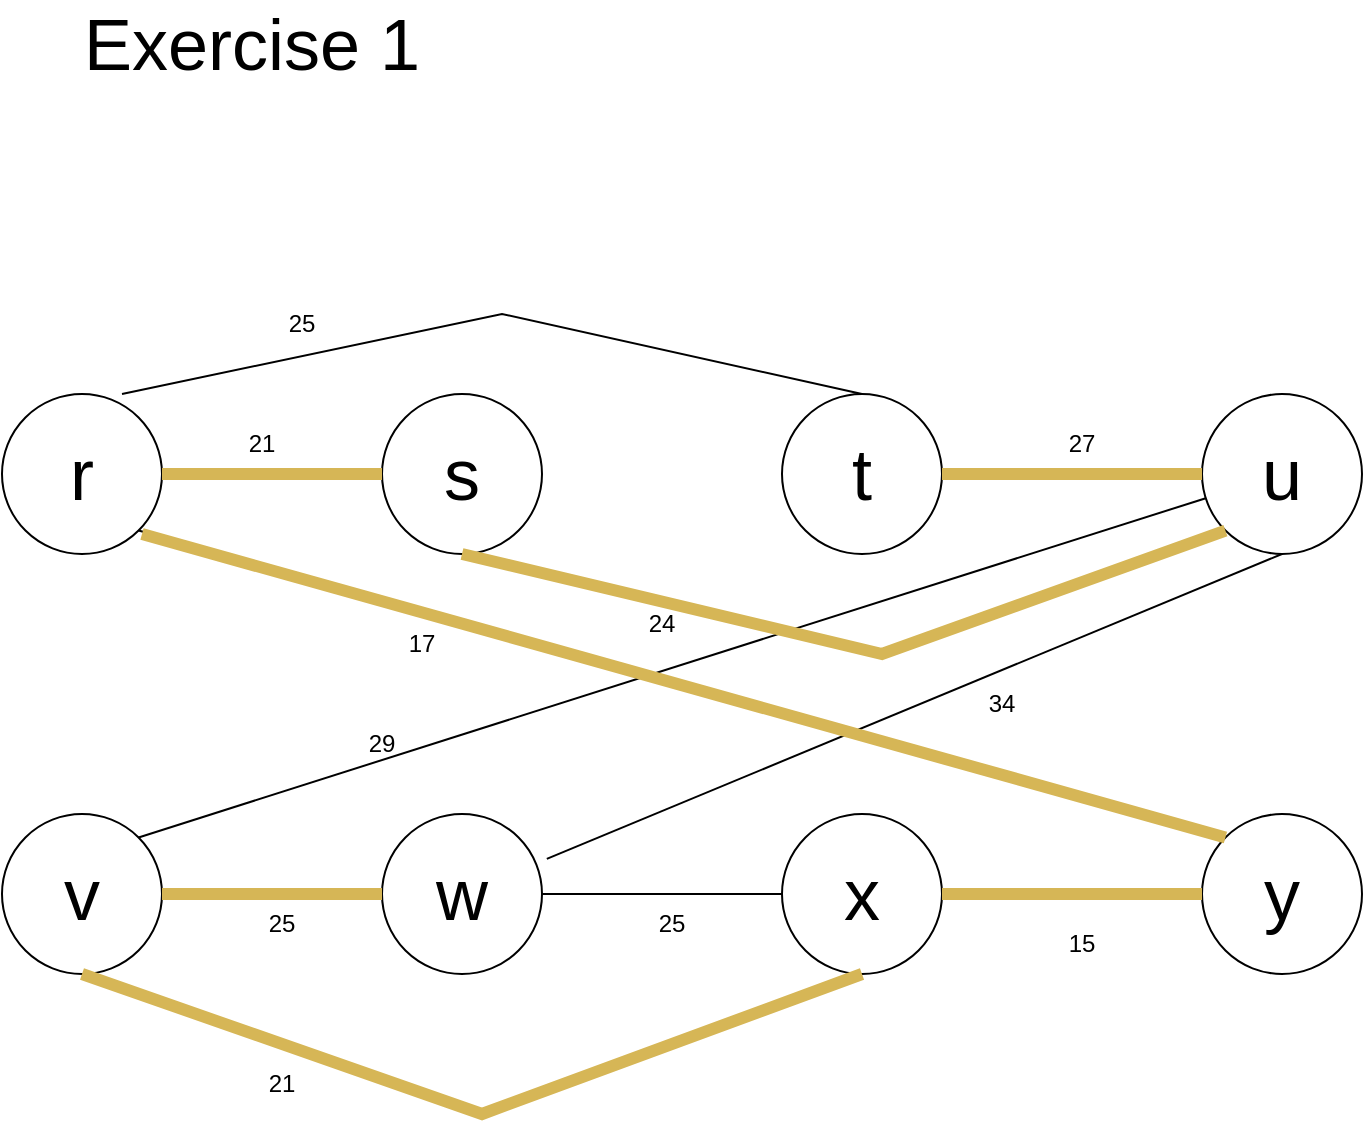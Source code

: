 <mxfile version="24.4.9" type="device">
  <diagram name="Page-1" id="AJ9c77qcmG24bCz_0KZY">
    <mxGraphModel dx="1050" dy="583" grid="1" gridSize="10" guides="1" tooltips="1" connect="1" arrows="1" fold="1" page="1" pageScale="1" pageWidth="850" pageHeight="1100" math="0" shadow="0">
      <root>
        <mxCell id="0" />
        <mxCell id="1" parent="0" />
        <mxCell id="jf-x30GgflUg1AOTOcwv-1" value="" style="ellipse;whiteSpace=wrap;html=1;aspect=fixed;" vertex="1" parent="1">
          <mxGeometry x="110" y="250" width="80" height="80" as="geometry" />
        </mxCell>
        <mxCell id="jf-x30GgflUg1AOTOcwv-2" value="&lt;font style=&quot;font-size: 36px;&quot;&gt;r&lt;/font&gt;" style="text;html=1;align=center;verticalAlign=middle;whiteSpace=wrap;rounded=0;" vertex="1" parent="1">
          <mxGeometry x="120" y="275" width="60" height="30" as="geometry" />
        </mxCell>
        <mxCell id="jf-x30GgflUg1AOTOcwv-3" value="" style="ellipse;whiteSpace=wrap;html=1;aspect=fixed;" vertex="1" parent="1">
          <mxGeometry x="300" y="250" width="80" height="80" as="geometry" />
        </mxCell>
        <mxCell id="jf-x30GgflUg1AOTOcwv-4" value="&lt;font style=&quot;font-size: 36px;&quot;&gt;s&lt;/font&gt;" style="text;html=1;align=center;verticalAlign=middle;whiteSpace=wrap;rounded=0;" vertex="1" parent="1">
          <mxGeometry x="310" y="275" width="60" height="30" as="geometry" />
        </mxCell>
        <mxCell id="jf-x30GgflUg1AOTOcwv-5" value="" style="ellipse;whiteSpace=wrap;html=1;aspect=fixed;" vertex="1" parent="1">
          <mxGeometry x="500" y="250" width="80" height="80" as="geometry" />
        </mxCell>
        <mxCell id="jf-x30GgflUg1AOTOcwv-6" value="&lt;font style=&quot;font-size: 36px;&quot;&gt;t&lt;/font&gt;" style="text;html=1;align=center;verticalAlign=middle;whiteSpace=wrap;rounded=0;" vertex="1" parent="1">
          <mxGeometry x="510" y="275" width="60" height="30" as="geometry" />
        </mxCell>
        <mxCell id="jf-x30GgflUg1AOTOcwv-7" value="" style="ellipse;whiteSpace=wrap;html=1;aspect=fixed;" vertex="1" parent="1">
          <mxGeometry x="710" y="250" width="80" height="80" as="geometry" />
        </mxCell>
        <mxCell id="jf-x30GgflUg1AOTOcwv-8" value="&lt;font style=&quot;font-size: 36px;&quot;&gt;u&lt;/font&gt;" style="text;html=1;align=center;verticalAlign=middle;whiteSpace=wrap;rounded=0;" vertex="1" parent="1">
          <mxGeometry x="720" y="275" width="60" height="30" as="geometry" />
        </mxCell>
        <mxCell id="jf-x30GgflUg1AOTOcwv-9" value="" style="ellipse;whiteSpace=wrap;html=1;aspect=fixed;" vertex="1" parent="1">
          <mxGeometry x="110" y="460" width="80" height="80" as="geometry" />
        </mxCell>
        <mxCell id="jf-x30GgflUg1AOTOcwv-10" value="&lt;font style=&quot;font-size: 36px;&quot;&gt;v&lt;/font&gt;" style="text;html=1;align=center;verticalAlign=middle;whiteSpace=wrap;rounded=0;" vertex="1" parent="1">
          <mxGeometry x="120" y="485" width="60" height="30" as="geometry" />
        </mxCell>
        <mxCell id="jf-x30GgflUg1AOTOcwv-11" value="" style="ellipse;whiteSpace=wrap;html=1;aspect=fixed;" vertex="1" parent="1">
          <mxGeometry x="300" y="460" width="80" height="80" as="geometry" />
        </mxCell>
        <mxCell id="jf-x30GgflUg1AOTOcwv-12" value="&lt;font style=&quot;font-size: 36px;&quot;&gt;w&lt;/font&gt;" style="text;html=1;align=center;verticalAlign=middle;whiteSpace=wrap;rounded=0;" vertex="1" parent="1">
          <mxGeometry x="310" y="485" width="60" height="30" as="geometry" />
        </mxCell>
        <mxCell id="jf-x30GgflUg1AOTOcwv-13" value="" style="ellipse;whiteSpace=wrap;html=1;aspect=fixed;" vertex="1" parent="1">
          <mxGeometry x="500" y="460" width="80" height="80" as="geometry" />
        </mxCell>
        <mxCell id="jf-x30GgflUg1AOTOcwv-14" value="&lt;font style=&quot;font-size: 36px;&quot;&gt;x&lt;/font&gt;" style="text;html=1;align=center;verticalAlign=middle;whiteSpace=wrap;rounded=0;" vertex="1" parent="1">
          <mxGeometry x="510" y="485" width="60" height="30" as="geometry" />
        </mxCell>
        <mxCell id="jf-x30GgflUg1AOTOcwv-15" value="" style="ellipse;whiteSpace=wrap;html=1;aspect=fixed;" vertex="1" parent="1">
          <mxGeometry x="710" y="460" width="80" height="80" as="geometry" />
        </mxCell>
        <mxCell id="jf-x30GgflUg1AOTOcwv-16" value="&lt;font style=&quot;font-size: 36px;&quot;&gt;y&lt;/font&gt;" style="text;html=1;align=center;verticalAlign=middle;whiteSpace=wrap;rounded=0;" vertex="1" parent="1">
          <mxGeometry x="720" y="485" width="60" height="30" as="geometry" />
        </mxCell>
        <mxCell id="jf-x30GgflUg1AOTOcwv-17" value="" style="endArrow=none;html=1;rounded=0;exitX=1;exitY=0.5;exitDx=0;exitDy=0;entryX=0;entryY=0.5;entryDx=0;entryDy=0;" edge="1" parent="1" source="jf-x30GgflUg1AOTOcwv-1" target="jf-x30GgflUg1AOTOcwv-3">
          <mxGeometry width="50" height="50" relative="1" as="geometry">
            <mxPoint x="240" y="380" as="sourcePoint" />
            <mxPoint x="290" y="330" as="targetPoint" />
          </mxGeometry>
        </mxCell>
        <mxCell id="jf-x30GgflUg1AOTOcwv-18" value="21" style="text;html=1;align=center;verticalAlign=middle;whiteSpace=wrap;rounded=0;" vertex="1" parent="1">
          <mxGeometry x="210" y="260" width="60" height="30" as="geometry" />
        </mxCell>
        <mxCell id="jf-x30GgflUg1AOTOcwv-19" value="" style="endArrow=none;html=1;rounded=0;exitX=0.75;exitY=0;exitDx=0;exitDy=0;exitPerimeter=0;entryX=0.5;entryY=0;entryDx=0;entryDy=0;" edge="1" parent="1" source="jf-x30GgflUg1AOTOcwv-1" target="jf-x30GgflUg1AOTOcwv-5">
          <mxGeometry width="50" height="50" relative="1" as="geometry">
            <mxPoint x="230" y="240" as="sourcePoint" />
            <mxPoint x="280" y="190" as="targetPoint" />
            <Array as="points">
              <mxPoint x="360" y="210" />
            </Array>
          </mxGeometry>
        </mxCell>
        <mxCell id="jf-x30GgflUg1AOTOcwv-20" value="25" style="text;html=1;align=center;verticalAlign=middle;whiteSpace=wrap;rounded=0;" vertex="1" parent="1">
          <mxGeometry x="230" y="200" width="60" height="30" as="geometry" />
        </mxCell>
        <mxCell id="jf-x30GgflUg1AOTOcwv-21" value="" style="endArrow=none;html=1;rounded=0;exitX=0.5;exitY=1;exitDx=0;exitDy=0;entryX=0;entryY=1;entryDx=0;entryDy=0;" edge="1" parent="1" source="jf-x30GgflUg1AOTOcwv-3" target="jf-x30GgflUg1AOTOcwv-7">
          <mxGeometry width="50" height="50" relative="1" as="geometry">
            <mxPoint x="400" y="360" as="sourcePoint" />
            <mxPoint x="450" y="310" as="targetPoint" />
            <Array as="points">
              <mxPoint x="550" y="380" />
            </Array>
          </mxGeometry>
        </mxCell>
        <mxCell id="jf-x30GgflUg1AOTOcwv-22" value="24" style="text;html=1;align=center;verticalAlign=middle;whiteSpace=wrap;rounded=0;" vertex="1" parent="1">
          <mxGeometry x="410" y="350" width="60" height="30" as="geometry" />
        </mxCell>
        <mxCell id="jf-x30GgflUg1AOTOcwv-23" value="" style="endArrow=none;html=1;rounded=0;exitX=1;exitY=1;exitDx=0;exitDy=0;entryX=0;entryY=0;entryDx=0;entryDy=0;" edge="1" parent="1" source="jf-x30GgflUg1AOTOcwv-1" target="jf-x30GgflUg1AOTOcwv-15">
          <mxGeometry width="50" height="50" relative="1" as="geometry">
            <mxPoint x="200" y="430" as="sourcePoint" />
            <mxPoint x="250" y="380" as="targetPoint" />
          </mxGeometry>
        </mxCell>
        <mxCell id="jf-x30GgflUg1AOTOcwv-24" value="17" style="text;html=1;align=center;verticalAlign=middle;whiteSpace=wrap;rounded=0;" vertex="1" parent="1">
          <mxGeometry x="290" y="360" width="60" height="30" as="geometry" />
        </mxCell>
        <mxCell id="jf-x30GgflUg1AOTOcwv-25" value="" style="endArrow=none;html=1;rounded=0;exitX=1;exitY=0.5;exitDx=0;exitDy=0;entryX=0;entryY=0.5;entryDx=0;entryDy=0;" edge="1" parent="1" source="jf-x30GgflUg1AOTOcwv-5" target="jf-x30GgflUg1AOTOcwv-7">
          <mxGeometry width="50" height="50" relative="1" as="geometry">
            <mxPoint x="600" y="310" as="sourcePoint" />
            <mxPoint x="700" y="290" as="targetPoint" />
          </mxGeometry>
        </mxCell>
        <mxCell id="jf-x30GgflUg1AOTOcwv-26" value="27" style="text;html=1;align=center;verticalAlign=middle;whiteSpace=wrap;rounded=0;" vertex="1" parent="1">
          <mxGeometry x="620" y="260" width="60" height="30" as="geometry" />
        </mxCell>
        <mxCell id="jf-x30GgflUg1AOTOcwv-27" value="" style="endArrow=none;html=1;rounded=0;exitX=1;exitY=0;exitDx=0;exitDy=0;" edge="1" parent="1" source="jf-x30GgflUg1AOTOcwv-9" target="jf-x30GgflUg1AOTOcwv-7">
          <mxGeometry width="50" height="50" relative="1" as="geometry">
            <mxPoint x="230" y="470" as="sourcePoint" />
            <mxPoint x="750" y="390" as="targetPoint" />
          </mxGeometry>
        </mxCell>
        <mxCell id="jf-x30GgflUg1AOTOcwv-32" value="29" style="text;html=1;align=center;verticalAlign=middle;whiteSpace=wrap;rounded=0;" vertex="1" parent="1">
          <mxGeometry x="270" y="410" width="60" height="30" as="geometry" />
        </mxCell>
        <mxCell id="jf-x30GgflUg1AOTOcwv-33" value="" style="endArrow=none;html=1;rounded=0;exitX=1.03;exitY=0.28;exitDx=0;exitDy=0;exitPerimeter=0;entryX=0.5;entryY=1;entryDx=0;entryDy=0;" edge="1" parent="1" source="jf-x30GgflUg1AOTOcwv-11" target="jf-x30GgflUg1AOTOcwv-7">
          <mxGeometry width="50" height="50" relative="1" as="geometry">
            <mxPoint x="420" y="480" as="sourcePoint" />
            <mxPoint x="470" y="430" as="targetPoint" />
          </mxGeometry>
        </mxCell>
        <mxCell id="jf-x30GgflUg1AOTOcwv-34" value="34" style="text;html=1;align=center;verticalAlign=middle;whiteSpace=wrap;rounded=0;" vertex="1" parent="1">
          <mxGeometry x="580" y="390" width="60" height="30" as="geometry" />
        </mxCell>
        <mxCell id="jf-x30GgflUg1AOTOcwv-35" value="" style="endArrow=none;html=1;rounded=0;exitX=1;exitY=0.5;exitDx=0;exitDy=0;entryX=0;entryY=0.5;entryDx=0;entryDy=0;" edge="1" parent="1" source="jf-x30GgflUg1AOTOcwv-9" target="jf-x30GgflUg1AOTOcwv-11">
          <mxGeometry width="50" height="50" relative="1" as="geometry">
            <mxPoint x="230" y="550" as="sourcePoint" />
            <mxPoint x="280" y="500" as="targetPoint" />
          </mxGeometry>
        </mxCell>
        <mxCell id="jf-x30GgflUg1AOTOcwv-36" value="25" style="text;html=1;align=center;verticalAlign=middle;whiteSpace=wrap;rounded=0;" vertex="1" parent="1">
          <mxGeometry x="220" y="500" width="60" height="30" as="geometry" />
        </mxCell>
        <mxCell id="jf-x30GgflUg1AOTOcwv-37" value="" style="endArrow=none;html=1;rounded=0;exitX=0.5;exitY=1;exitDx=0;exitDy=0;entryX=0.5;entryY=1;entryDx=0;entryDy=0;" edge="1" parent="1" source="jf-x30GgflUg1AOTOcwv-9" target="jf-x30GgflUg1AOTOcwv-13">
          <mxGeometry width="50" height="50" relative="1" as="geometry">
            <mxPoint x="170" y="650" as="sourcePoint" />
            <mxPoint x="220" y="600" as="targetPoint" />
            <Array as="points">
              <mxPoint x="350" y="610" />
            </Array>
          </mxGeometry>
        </mxCell>
        <mxCell id="jf-x30GgflUg1AOTOcwv-38" value="21" style="text;html=1;align=center;verticalAlign=middle;whiteSpace=wrap;rounded=0;" vertex="1" parent="1">
          <mxGeometry x="220" y="580" width="60" height="30" as="geometry" />
        </mxCell>
        <mxCell id="jf-x30GgflUg1AOTOcwv-39" value="" style="endArrow=none;html=1;rounded=0;exitX=1;exitY=0.5;exitDx=0;exitDy=0;entryX=0;entryY=0.5;entryDx=0;entryDy=0;" edge="1" parent="1" source="jf-x30GgflUg1AOTOcwv-13" target="jf-x30GgflUg1AOTOcwv-15">
          <mxGeometry width="50" height="50" relative="1" as="geometry">
            <mxPoint x="600" y="590" as="sourcePoint" />
            <mxPoint x="650" y="540" as="targetPoint" />
          </mxGeometry>
        </mxCell>
        <mxCell id="jf-x30GgflUg1AOTOcwv-40" value="15" style="text;html=1;align=center;verticalAlign=middle;whiteSpace=wrap;rounded=0;" vertex="1" parent="1">
          <mxGeometry x="620" y="510" width="60" height="30" as="geometry" />
        </mxCell>
        <mxCell id="jf-x30GgflUg1AOTOcwv-41" value="" style="endArrow=none;html=1;rounded=0;exitX=1;exitY=0.5;exitDx=0;exitDy=0;entryX=0;entryY=0.5;entryDx=0;entryDy=0;" edge="1" parent="1" source="jf-x30GgflUg1AOTOcwv-11" target="jf-x30GgflUg1AOTOcwv-13">
          <mxGeometry width="50" height="50" relative="1" as="geometry">
            <mxPoint x="410" y="530" as="sourcePoint" />
            <mxPoint x="460" y="480" as="targetPoint" />
          </mxGeometry>
        </mxCell>
        <mxCell id="jf-x30GgflUg1AOTOcwv-42" value="25" style="text;html=1;align=center;verticalAlign=middle;whiteSpace=wrap;rounded=0;" vertex="1" parent="1">
          <mxGeometry x="415" y="500" width="60" height="30" as="geometry" />
        </mxCell>
        <mxCell id="jf-x30GgflUg1AOTOcwv-43" value="&lt;font style=&quot;font-size: 36px;&quot;&gt;Exercise 1&lt;/font&gt;" style="text;html=1;align=center;verticalAlign=middle;whiteSpace=wrap;rounded=0;" vertex="1" parent="1">
          <mxGeometry x="140" y="60" width="190" height="30" as="geometry" />
        </mxCell>
        <mxCell id="jf-x30GgflUg1AOTOcwv-44" value="" style="endArrow=none;html=1;rounded=0;" edge="1" parent="1">
          <mxGeometry width="50" height="50" relative="1" as="geometry">
            <mxPoint x="580" y="500" as="sourcePoint" />
            <mxPoint x="710" y="500" as="targetPoint" />
          </mxGeometry>
        </mxCell>
        <mxCell id="jf-x30GgflUg1AOTOcwv-54" value="" style="endArrow=none;html=1;rounded=0;exitX=1;exitY=0.5;exitDx=0;exitDy=0;entryX=0;entryY=0.5;entryDx=0;entryDy=0;fillColor=#fff2cc;strokeColor=#d6b656;strokeWidth=6;" edge="1" parent="1" source="jf-x30GgflUg1AOTOcwv-9" target="jf-x30GgflUg1AOTOcwv-11">
          <mxGeometry width="50" height="50" relative="1" as="geometry">
            <mxPoint x="230" y="590" as="sourcePoint" />
            <mxPoint x="280" y="540" as="targetPoint" />
          </mxGeometry>
        </mxCell>
        <mxCell id="jf-x30GgflUg1AOTOcwv-55" value="" style="endArrow=none;html=1;rounded=0;entryX=0.5;entryY=1;entryDx=0;entryDy=0;fillColor=#fff2cc;strokeColor=#d6b656;strokeWidth=6;" edge="1" parent="1" target="jf-x30GgflUg1AOTOcwv-13">
          <mxGeometry width="50" height="50" relative="1" as="geometry">
            <mxPoint x="150" y="540" as="sourcePoint" />
            <mxPoint x="190" y="630" as="targetPoint" />
            <Array as="points">
              <mxPoint x="350" y="610" />
            </Array>
          </mxGeometry>
        </mxCell>
        <mxCell id="jf-x30GgflUg1AOTOcwv-56" value="" style="endArrow=none;html=1;rounded=0;exitX=1;exitY=0.5;exitDx=0;exitDy=0;fillColor=#fff2cc;strokeColor=#d6b656;strokeWidth=6;" edge="1" parent="1" source="jf-x30GgflUg1AOTOcwv-13">
          <mxGeometry width="50" height="50" relative="1" as="geometry">
            <mxPoint x="590" y="610" as="sourcePoint" />
            <mxPoint x="710" y="500" as="targetPoint" />
          </mxGeometry>
        </mxCell>
        <mxCell id="jf-x30GgflUg1AOTOcwv-57" value="" style="endArrow=none;html=1;rounded=0;exitX=0;exitY=0;exitDx=0;exitDy=0;fillColor=#fff2cc;strokeColor=#d6b656;strokeWidth=6;" edge="1" parent="1" source="jf-x30GgflUg1AOTOcwv-15">
          <mxGeometry width="50" height="50" relative="1" as="geometry">
            <mxPoint x="670" y="640" as="sourcePoint" />
            <mxPoint x="180" y="320" as="targetPoint" />
          </mxGeometry>
        </mxCell>
        <mxCell id="jf-x30GgflUg1AOTOcwv-58" value="" style="endArrow=none;html=1;rounded=0;exitX=1;exitY=0.5;exitDx=0;exitDy=0;entryX=0;entryY=0.5;entryDx=0;entryDy=0;fillColor=#fff2cc;strokeColor=#d6b656;strokeWidth=6;" edge="1" parent="1" source="jf-x30GgflUg1AOTOcwv-1" target="jf-x30GgflUg1AOTOcwv-3">
          <mxGeometry width="50" height="50" relative="1" as="geometry">
            <mxPoint x="170" y="420" as="sourcePoint" />
            <mxPoint x="220" y="370" as="targetPoint" />
          </mxGeometry>
        </mxCell>
        <mxCell id="jf-x30GgflUg1AOTOcwv-59" value="" style="endArrow=none;html=1;rounded=0;entryX=0;entryY=1;entryDx=0;entryDy=0;fillColor=#fff2cc;strokeColor=#d6b656;strokeWidth=6;" edge="1" parent="1" target="jf-x30GgflUg1AOTOcwv-7">
          <mxGeometry width="50" height="50" relative="1" as="geometry">
            <mxPoint x="340" y="330" as="sourcePoint" />
            <mxPoint x="180" y="370" as="targetPoint" />
            <Array as="points">
              <mxPoint x="550" y="380" />
            </Array>
          </mxGeometry>
        </mxCell>
        <mxCell id="jf-x30GgflUg1AOTOcwv-60" value="" style="endArrow=none;html=1;rounded=0;exitX=1;exitY=0.5;exitDx=0;exitDy=0;entryX=0;entryY=0.5;entryDx=0;entryDy=0;fillColor=#fff2cc;strokeColor=#d6b656;strokeWidth=6;" edge="1" parent="1" source="jf-x30GgflUg1AOTOcwv-5" target="jf-x30GgflUg1AOTOcwv-7">
          <mxGeometry width="50" height="50" relative="1" as="geometry">
            <mxPoint x="610" y="260" as="sourcePoint" />
            <mxPoint x="660" y="210" as="targetPoint" />
          </mxGeometry>
        </mxCell>
      </root>
    </mxGraphModel>
  </diagram>
</mxfile>
